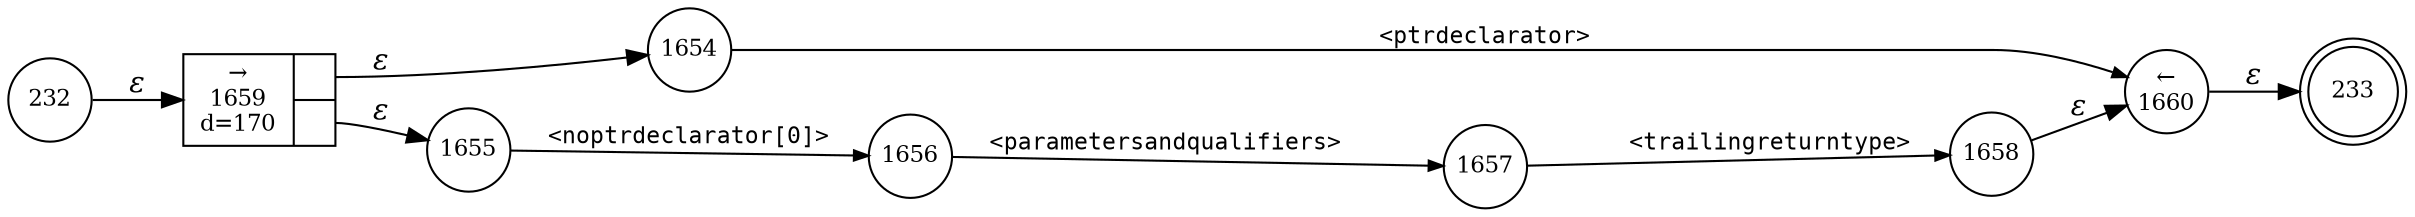 digraph ATN {
rankdir=LR;
s233[fontsize=11, label="233", shape=doublecircle, fixedsize=true, width=.6];
s1654[fontsize=11,label="1654", shape=circle, fixedsize=true, width=.55, peripheries=1];
s1655[fontsize=11,label="1655", shape=circle, fixedsize=true, width=.55, peripheries=1];
s232[fontsize=11,label="232", shape=circle, fixedsize=true, width=.55, peripheries=1];
s1656[fontsize=11,label="1656", shape=circle, fixedsize=true, width=.55, peripheries=1];
s1657[fontsize=11,label="1657", shape=circle, fixedsize=true, width=.55, peripheries=1];
s1658[fontsize=11,label="1658", shape=circle, fixedsize=true, width=.55, peripheries=1];
s1659[fontsize=11,label="{&rarr;\n1659\nd=170|{<p0>|<p1>}}", shape=record, fixedsize=false, peripheries=1];
s1660[fontsize=11,label="&larr;\n1660", shape=circle, fixedsize=true, width=.55, peripheries=1];
s232 -> s1659 [fontname="Times-Italic", label="&epsilon;"];
s1659:p0 -> s1654 [fontname="Times-Italic", label="&epsilon;"];
s1659:p1 -> s1655 [fontname="Times-Italic", label="&epsilon;"];
s1654 -> s1660 [fontsize=11, fontname="Courier", arrowsize=.7, label = "<ptrdeclarator>", arrowhead = normal];
s1655 -> s1656 [fontsize=11, fontname="Courier", arrowsize=.7, label = "<noptrdeclarator[0]>", arrowhead = normal];
s1660 -> s233 [fontname="Times-Italic", label="&epsilon;"];
s1656 -> s1657 [fontsize=11, fontname="Courier", arrowsize=.7, label = "<parametersandqualifiers>", arrowhead = normal];
s1657 -> s1658 [fontsize=11, fontname="Courier", arrowsize=.7, label = "<trailingreturntype>", arrowhead = normal];
s1658 -> s1660 [fontname="Times-Italic", label="&epsilon;"];
}